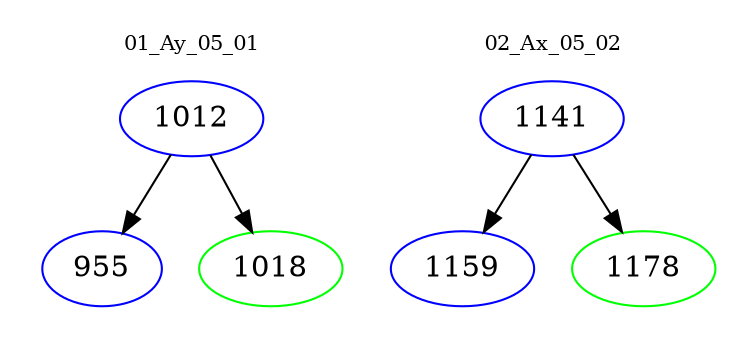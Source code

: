 digraph{
subgraph cluster_0 {
color = white
label = "01_Ay_05_01";
fontsize=10;
T0_1012 [label="1012", color="blue"]
T0_1012 -> T0_955 [color="black"]
T0_955 [label="955", color="blue"]
T0_1012 -> T0_1018 [color="black"]
T0_1018 [label="1018", color="green"]
}
subgraph cluster_1 {
color = white
label = "02_Ax_05_02";
fontsize=10;
T1_1141 [label="1141", color="blue"]
T1_1141 -> T1_1159 [color="black"]
T1_1159 [label="1159", color="blue"]
T1_1141 -> T1_1178 [color="black"]
T1_1178 [label="1178", color="green"]
}
}
